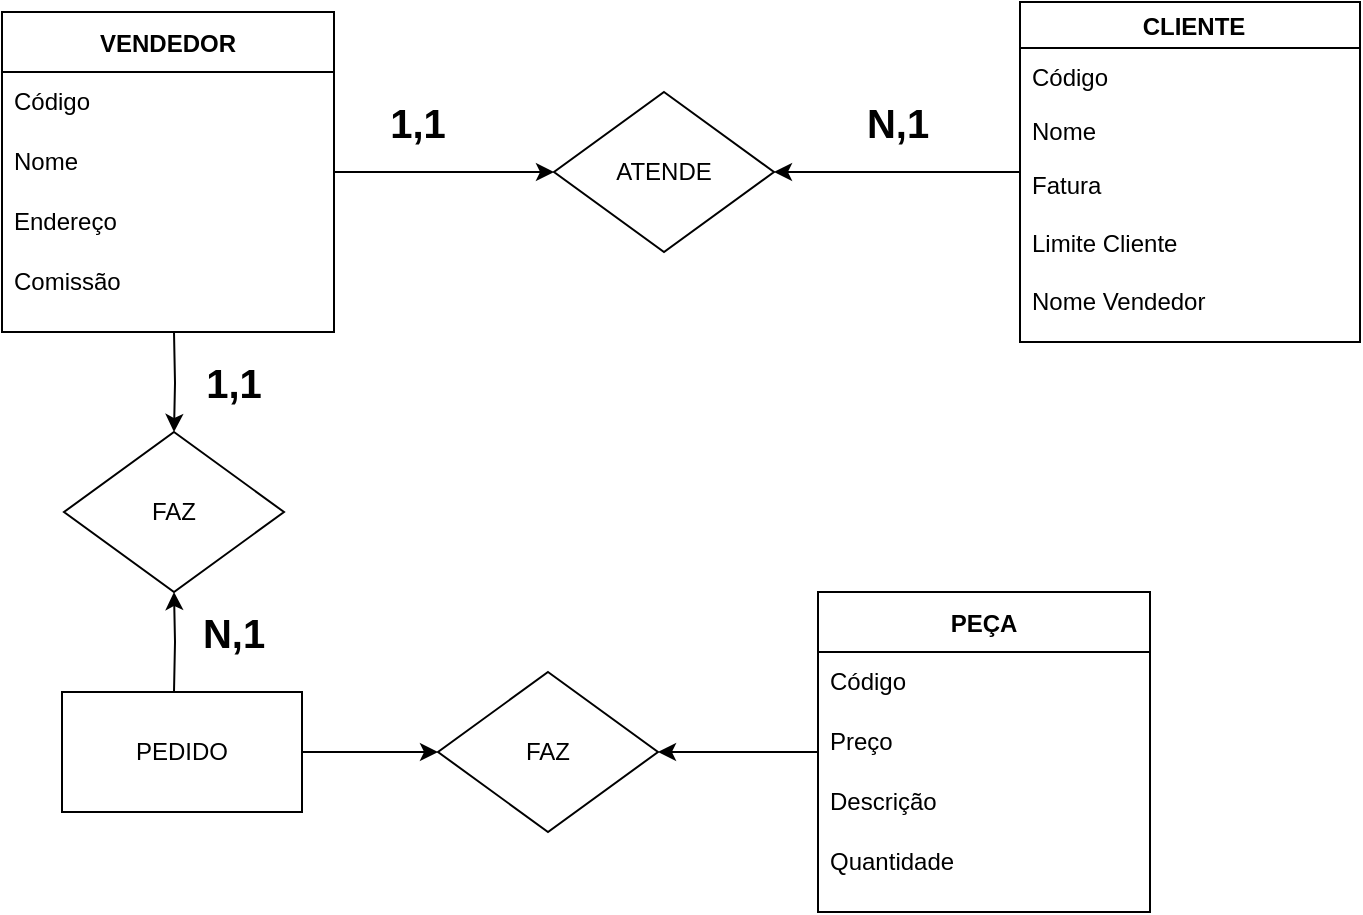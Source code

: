 <mxfile version="21.6.9" type="github">
  <diagram name="Página-1" id="0wu6KfNBymWW52zroNZu">
    <mxGraphModel dx="1434" dy="673" grid="1" gridSize="10" guides="1" tooltips="1" connect="1" arrows="1" fold="1" page="1" pageScale="1" pageWidth="827" pageHeight="1169" math="0" shadow="0">
      <root>
        <mxCell id="0" />
        <mxCell id="1" parent="0" />
        <mxCell id="zObjcB0tpamJJj4wUwwc-39" value="" style="edgeStyle=orthogonalEdgeStyle;rounded=0;orthogonalLoop=1;jettySize=auto;html=1;" edge="1" parent="1" target="zObjcB0tpamJJj4wUwwc-37">
          <mxGeometry relative="1" as="geometry">
            <mxPoint x="158" y="580" as="sourcePoint" />
          </mxGeometry>
        </mxCell>
        <mxCell id="zObjcB0tpamJJj4wUwwc-43" style="edgeStyle=orthogonalEdgeStyle;rounded=0;orthogonalLoop=1;jettySize=auto;html=1;" edge="1" parent="1" source="zObjcB0tpamJJj4wUwwc-3" target="zObjcB0tpamJJj4wUwwc-42">
          <mxGeometry relative="1" as="geometry" />
        </mxCell>
        <mxCell id="zObjcB0tpamJJj4wUwwc-3" value="PEDIDO" style="rounded=0;whiteSpace=wrap;html=1;" vertex="1" parent="1">
          <mxGeometry x="102" y="580" width="120" height="60" as="geometry" />
        </mxCell>
        <mxCell id="zObjcB0tpamJJj4wUwwc-31" style="edgeStyle=orthogonalEdgeStyle;rounded=0;orthogonalLoop=1;jettySize=auto;html=1;exitX=1;exitY=0.5;exitDx=0;exitDy=0;" edge="1" parent="1" source="zObjcB0tpamJJj4wUwwc-5" target="zObjcB0tpamJJj4wUwwc-30">
          <mxGeometry relative="1" as="geometry" />
        </mxCell>
        <mxCell id="zObjcB0tpamJJj4wUwwc-38" value="" style="edgeStyle=orthogonalEdgeStyle;rounded=0;orthogonalLoop=1;jettySize=auto;html=1;" edge="1" parent="1" target="zObjcB0tpamJJj4wUwwc-37">
          <mxGeometry relative="1" as="geometry">
            <mxPoint x="158" y="400" as="sourcePoint" />
          </mxGeometry>
        </mxCell>
        <mxCell id="zObjcB0tpamJJj4wUwwc-5" value="VENDEDOR" style="swimlane;startSize=30;" vertex="1" parent="1">
          <mxGeometry x="72" y="240" width="166" height="160" as="geometry" />
        </mxCell>
        <mxCell id="zObjcB0tpamJJj4wUwwc-6" value="Código" style="text;html=1;align=left;verticalAlign=middle;resizable=0;points=[];autosize=1;strokeColor=none;fillColor=none;strokeWidth=0;spacingLeft=4;" vertex="1" parent="zObjcB0tpamJJj4wUwwc-5">
          <mxGeometry y="30" width="60" height="30" as="geometry" />
        </mxCell>
        <mxCell id="zObjcB0tpamJJj4wUwwc-7" value="Nome" style="text;html=1;align=left;verticalAlign=middle;resizable=0;points=[];autosize=1;strokeColor=none;fillColor=none;spacingLeft=4;" vertex="1" parent="zObjcB0tpamJJj4wUwwc-5">
          <mxGeometry y="60" width="60" height="30" as="geometry" />
        </mxCell>
        <mxCell id="zObjcB0tpamJJj4wUwwc-8" value="Endereço" style="text;html=1;align=left;verticalAlign=middle;resizable=0;points=[];autosize=1;strokeColor=none;fillColor=none;spacingLeft=4;" vertex="1" parent="zObjcB0tpamJJj4wUwwc-5">
          <mxGeometry y="90" width="80" height="30" as="geometry" />
        </mxCell>
        <mxCell id="zObjcB0tpamJJj4wUwwc-9" value="Comissão" style="text;html=1;align=left;verticalAlign=middle;resizable=0;points=[];autosize=1;strokeColor=none;fillColor=none;spacingLeft=4;" vertex="1" parent="zObjcB0tpamJJj4wUwwc-5">
          <mxGeometry y="120" width="80" height="30" as="geometry" />
        </mxCell>
        <mxCell id="zObjcB0tpamJJj4wUwwc-32" style="edgeStyle=orthogonalEdgeStyle;rounded=0;orthogonalLoop=1;jettySize=auto;html=1;" edge="1" parent="1" source="zObjcB0tpamJJj4wUwwc-21" target="zObjcB0tpamJJj4wUwwc-30">
          <mxGeometry relative="1" as="geometry">
            <mxPoint x="460" y="320" as="targetPoint" />
          </mxGeometry>
        </mxCell>
        <mxCell id="zObjcB0tpamJJj4wUwwc-21" value="CLIENTE" style="swimlane;spacingLeft=4;" vertex="1" parent="1">
          <mxGeometry x="581" y="235" width="170" height="170" as="geometry" />
        </mxCell>
        <mxCell id="zObjcB0tpamJJj4wUwwc-12" value="Código" style="text;strokeColor=none;fillColor=none;align=left;verticalAlign=top;spacingLeft=4;spacingRight=4;overflow=hidden;rotatable=0;points=[[0,0.5],[1,0.5]];portConstraint=eastwest;whiteSpace=wrap;html=1;" vertex="1" parent="zObjcB0tpamJJj4wUwwc-21">
          <mxGeometry y="24" width="140" height="26" as="geometry" />
        </mxCell>
        <mxCell id="zObjcB0tpamJJj4wUwwc-13" value="Nome" style="text;strokeColor=none;fillColor=none;align=left;verticalAlign=top;spacingLeft=4;spacingRight=4;overflow=hidden;rotatable=0;points=[[0,0.5],[1,0.5]];portConstraint=eastwest;whiteSpace=wrap;html=1;" vertex="1" parent="zObjcB0tpamJJj4wUwwc-21">
          <mxGeometry y="51" width="140" height="26" as="geometry" />
        </mxCell>
        <mxCell id="zObjcB0tpamJJj4wUwwc-23" value="Limite Cliente" style="text;html=1;align=left;verticalAlign=middle;resizable=0;points=[];autosize=1;strokeColor=none;fillColor=none;spacingLeft=4;" vertex="1" parent="zObjcB0tpamJJj4wUwwc-21">
          <mxGeometry y="106" width="100" height="30" as="geometry" />
        </mxCell>
        <mxCell id="zObjcB0tpamJJj4wUwwc-24" value="Nome Vendedor" style="text;html=1;align=left;verticalAlign=middle;resizable=0;points=[];autosize=1;strokeColor=none;fillColor=none;spacingLeft=4;" vertex="1" parent="zObjcB0tpamJJj4wUwwc-21">
          <mxGeometry y="135" width="110" height="30" as="geometry" />
        </mxCell>
        <mxCell id="zObjcB0tpamJJj4wUwwc-14" value="Fatura" style="text;strokeColor=none;fillColor=none;align=left;verticalAlign=top;spacingLeft=4;spacingRight=4;overflow=hidden;rotatable=0;points=[[0,0.5],[1,0.5]];portConstraint=eastwest;whiteSpace=wrap;html=1;" vertex="1" parent="zObjcB0tpamJJj4wUwwc-21">
          <mxGeometry y="78" width="140" height="32" as="geometry" />
        </mxCell>
        <mxCell id="zObjcB0tpamJJj4wUwwc-44" style="edgeStyle=orthogonalEdgeStyle;rounded=0;orthogonalLoop=1;jettySize=auto;html=1;" edge="1" parent="1" source="zObjcB0tpamJJj4wUwwc-25" target="zObjcB0tpamJJj4wUwwc-42">
          <mxGeometry relative="1" as="geometry" />
        </mxCell>
        <mxCell id="zObjcB0tpamJJj4wUwwc-25" value="PEÇA" style="swimlane;startSize=30;" vertex="1" parent="1">
          <mxGeometry x="480" y="530" width="166" height="160" as="geometry" />
        </mxCell>
        <mxCell id="zObjcB0tpamJJj4wUwwc-26" value="Código" style="text;html=1;align=left;verticalAlign=middle;resizable=0;points=[];autosize=1;strokeColor=none;fillColor=none;strokeWidth=0;spacingLeft=4;" vertex="1" parent="zObjcB0tpamJJj4wUwwc-25">
          <mxGeometry y="30" width="60" height="30" as="geometry" />
        </mxCell>
        <mxCell id="zObjcB0tpamJJj4wUwwc-27" value="Preço" style="text;html=1;align=left;verticalAlign=middle;resizable=0;points=[];autosize=1;strokeColor=none;fillColor=none;spacingLeft=4;" vertex="1" parent="zObjcB0tpamJJj4wUwwc-25">
          <mxGeometry y="60" width="60" height="30" as="geometry" />
        </mxCell>
        <mxCell id="zObjcB0tpamJJj4wUwwc-28" value="Descrição" style="text;html=1;align=left;verticalAlign=middle;resizable=0;points=[];autosize=1;strokeColor=none;fillColor=none;spacingLeft=4;" vertex="1" parent="zObjcB0tpamJJj4wUwwc-25">
          <mxGeometry y="90" width="80" height="30" as="geometry" />
        </mxCell>
        <mxCell id="zObjcB0tpamJJj4wUwwc-29" value="Quantidade" style="text;html=1;align=left;verticalAlign=middle;resizable=0;points=[];autosize=1;strokeColor=none;fillColor=none;spacingLeft=4;" vertex="1" parent="zObjcB0tpamJJj4wUwwc-25">
          <mxGeometry y="120" width="90" height="30" as="geometry" />
        </mxCell>
        <mxCell id="zObjcB0tpamJJj4wUwwc-30" value="ATENDE" style="rhombus;whiteSpace=wrap;html=1;" vertex="1" parent="1">
          <mxGeometry x="348" y="280" width="110" height="80" as="geometry" />
        </mxCell>
        <mxCell id="zObjcB0tpamJJj4wUwwc-35" value="&lt;font style=&quot;font-size: 20px;&quot;&gt;&lt;b&gt;1,1&lt;/b&gt;&lt;/font&gt;" style="text;html=1;strokeColor=none;fillColor=none;align=center;verticalAlign=middle;whiteSpace=wrap;rounded=0;" vertex="1" parent="1">
          <mxGeometry x="250" y="280" width="60" height="30" as="geometry" />
        </mxCell>
        <mxCell id="zObjcB0tpamJJj4wUwwc-36" value="&lt;font style=&quot;font-size: 20px;&quot;&gt;&lt;b&gt;N,1&lt;/b&gt;&lt;/font&gt;" style="text;html=1;strokeColor=none;fillColor=none;align=center;verticalAlign=middle;whiteSpace=wrap;rounded=0;" vertex="1" parent="1">
          <mxGeometry x="490" y="280" width="60" height="30" as="geometry" />
        </mxCell>
        <mxCell id="zObjcB0tpamJJj4wUwwc-37" value="FAZ" style="rhombus;whiteSpace=wrap;html=1;" vertex="1" parent="1">
          <mxGeometry x="103" y="450" width="110" height="80" as="geometry" />
        </mxCell>
        <mxCell id="zObjcB0tpamJJj4wUwwc-40" value="&lt;font style=&quot;font-size: 20px;&quot;&gt;&lt;b&gt;1,1&lt;/b&gt;&lt;/font&gt;" style="text;html=1;strokeColor=none;fillColor=none;align=center;verticalAlign=middle;whiteSpace=wrap;rounded=0;" vertex="1" parent="1">
          <mxGeometry x="158" y="410" width="60" height="30" as="geometry" />
        </mxCell>
        <mxCell id="zObjcB0tpamJJj4wUwwc-41" value="&lt;font style=&quot;font-size: 20px;&quot;&gt;&lt;b&gt;N,1&lt;/b&gt;&lt;/font&gt;" style="text;html=1;strokeColor=none;fillColor=none;align=center;verticalAlign=middle;whiteSpace=wrap;rounded=0;" vertex="1" parent="1">
          <mxGeometry x="158" y="535" width="60" height="30" as="geometry" />
        </mxCell>
        <mxCell id="zObjcB0tpamJJj4wUwwc-42" value="FAZ" style="rhombus;whiteSpace=wrap;html=1;" vertex="1" parent="1">
          <mxGeometry x="290" y="570" width="110" height="80" as="geometry" />
        </mxCell>
      </root>
    </mxGraphModel>
  </diagram>
</mxfile>

